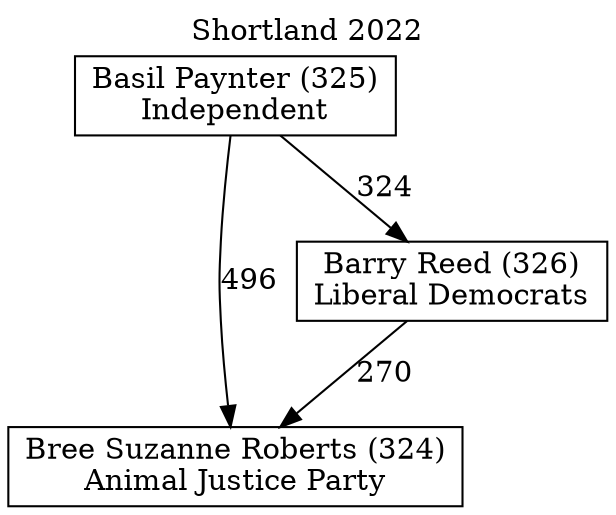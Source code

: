 // House preference flow
digraph "Bree Suzanne Roberts (324)_Shortland_2022" {
	graph [label="Shortland 2022" labelloc=t mclimit=10]
	node [shape=box]
	"Bree Suzanne Roberts (324)" [label="Bree Suzanne Roberts (324)
Animal Justice Party"]
	"Basil Paynter (325)" [label="Basil Paynter (325)
Independent"]
	"Barry Reed (326)" [label="Barry Reed (326)
Liberal Democrats"]
	"Barry Reed (326)" -> "Bree Suzanne Roberts (324)" [label=270]
	"Basil Paynter (325)" -> "Bree Suzanne Roberts (324)" [label=496]
	"Basil Paynter (325)" -> "Barry Reed (326)" [label=324]
}
